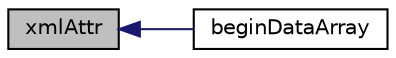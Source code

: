 digraph "xmlAttr"
{
  bgcolor="transparent";
  edge [fontname="Helvetica",fontsize="10",labelfontname="Helvetica",labelfontsize="10"];
  node [fontname="Helvetica",fontsize="10",shape=record];
  rankdir="LR";
  Node1 [label="xmlAttr",height=0.2,width=0.4,color="black", fillcolor="grey75", style="filled" fontcolor="black"];
  Node1 -> Node2 [dir="back",color="midnightblue",fontsize="10",style="solid",fontname="Helvetica"];
  Node2 [label="beginDataArray",height=0.2,width=0.4,color="black",URL="$classFoam_1_1vtk_1_1formatter.html#ac7ad1b8ddb7f9e4d9884c48f2618906f"];
}
